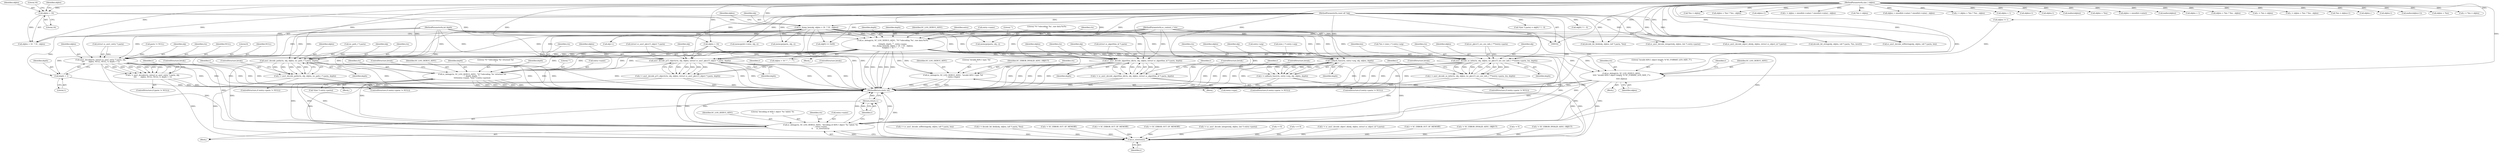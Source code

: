 digraph "0_OpenSC_a3fc7693f3a035a8a7921cffb98432944bb42740@pointer" {
"1000131" [label="(Call,sc_debug(ctx, SC_LOG_DEBUG_ASN1, \"%*.*sdecoding '%s', raw data:%s%s\n\",\n\t\tdepth, depth, \"\", entry->name,\n\t\tsc_dump_hex(obj, objlen > 16  ? 16 : objlen),\n\t\tobjlen > 16 ? \"...\" : \"\"))"];
"1000103" [label="(MethodParameterIn,sc_context_t *ctx)"];
"1000107" [label="(MethodParameterIn,int depth)"];
"1000141" [label="(Call,sc_dump_hex(obj, objlen > 16  ? 16 : objlen))"];
"1000105" [label="(MethodParameterIn,const u8 *obj)"];
"1000144" [label="(Call,objlen > 16)"];
"1000106" [label="(MethodParameterIn,size_t objlen)"];
"1000167" [label="(Call,asn1_decode(ctx, (struct sc_asn1_entry *) parm, obj,\n\t\t\t\t       objlen, NULL, NULL, 0, depth + 1))"];
"1000165" [label="(Call,r = asn1_decode(ctx, (struct sc_asn1_entry *) parm, obj,\n\t\t\t\t       objlen, NULL, NULL, 0, depth + 1))"];
"1000759" [label="(Call,sc_strerror(r))"];
"1000752" [label="(Call,sc_debug(ctx, SC_LOG_DEBUG_ASN1, \"decoding of ASN.1 object '%s' failed: %s\n\", entry->name,\n\t\t      sc_strerror(r)))"];
"1000761" [label="(Return,return r;)"];
"1000177" [label="(Call,depth + 1)"];
"1000194" [label="(Call,sc_debug(ctx, SC_LOG_DEBUG_ASN1,\n\t\t\t\t\t \"invalid ASN.1 object length: %\"SC_FORMAT_LEN_SIZE_T\"u\n\",\n\t\t\t\t\t objlen))"];
"1000232" [label="(Call,sc_debug(ctx, SC_LOG_DEBUG_ASN1, \"%*.*sdecoding '%s' returned %d\n\", depth, depth, \"\",\n\t\t\t\t\tentry->name, *((int *) entry->parm)))"];
"1000614" [label="(Call,asn1_decode_path(ctx, obj, objlen, (sc_path_t *) parm, depth))"];
"1000612" [label="(Call,r = asn1_decode_path(ctx, obj, objlen, (sc_path_t *) parm, depth))"];
"1000673" [label="(Call,asn1_decode_p15_object(ctx, obj, objlen, (struct sc_asn1_pkcs15_object *) parm, depth))"];
"1000671" [label="(Call,r = asn1_decode_p15_object(ctx, obj, objlen, (struct sc_asn1_pkcs15_object *) parm, depth))"];
"1000691" [label="(Call,sc_asn1_decode_algorithm_id(ctx, obj, objlen, (struct sc_algorithm_id *) parm, depth))"];
"1000689" [label="(Call,r = sc_asn1_decode_algorithm_id(ctx, obj, objlen, (struct sc_algorithm_id *) parm, depth))"];
"1000709" [label="(Call,asn1_decode_se_info(ctx, obj, objlen, (sc_pkcs15_sec_env_info_t ***)entry->parm, len, depth))"];
"1000707" [label="(Call,r = asn1_decode_se_info(ctx, obj, objlen, (sc_pkcs15_sec_env_info_t ***)entry->parm, len, depth))"];
"1000730" [label="(Call,callback_func(ctx, entry->arg, obj, objlen, depth))"];
"1000728" [label="(Call,r = callback_func(ctx, entry->arg, obj, objlen, depth))"];
"1000740" [label="(Call,sc_debug(ctx, SC_LOG_DEBUG_ASN1, \"invalid ASN.1 type: %d\n\", entry->type))"];
"1000422" [label="(Call,*len = objlen)"];
"1000351" [label="(Call,decode_bit_field(obj, objlen, (u8 *) parm, *len))"];
"1000731" [label="(Identifier,ctx)"];
"1000433" [label="(Call,objlen > *len ? *len : objlen)"];
"1000141" [label="(Call,sc_dump_hex(obj, objlen > 16  ? 16 : objlen))"];
"1000162" [label="(Call,parm != NULL)"];
"1000577" [label="(Call,objlen+1)"];
"1000193" [label="(Block,)"];
"1000638" [label="(Call,c = objlen > sizeof(id->value) ? sizeof(id->value) : objlen)"];
"1000491" [label="(Call,*len = objlen)"];
"1000693" [label="(Identifier,obj)"];
"1000672" [label="(Identifier,r)"];
"1000621" [label="(Identifier,depth)"];
"1000689" [label="(Call,r = sc_asn1_decode_algorithm_id(ctx, obj, objlen, (struct sc_algorithm_id *) parm, depth))"];
"1000606" [label="(ControlStructure,if (entry->parm != NULL))"];
"1000165" [label="(Call,r = asn1_decode(ctx, (struct sc_asn1_entry *) parm, obj,\n\t\t\t\t       objlen, NULL, NULL, 0, depth + 1))"];
"1000718" [label="(Identifier,len)"];
"1000233" [label="(Identifier,ctx)"];
"1000640" [label="(Call,objlen > sizeof(id->value) ? sizeof(id->value) : objlen)"];
"1000194" [label="(Call,sc_debug(ctx, SC_LOG_DEBUG_ASN1,\n\t\t\t\t\t \"invalid ASN.1 object length: %\"SC_FORMAT_LEN_SIZE_T\"u\n\",\n\t\t\t\t\t objlen))"];
"1000157" [label="(Identifier,entry)"];
"1000431" [label="(Call,c = objlen > *len ? *len : objlen)"];
"1000242" [label="(Call,*((int *) entry->parm))"];
"1000272" [label="(Call,objlen < 1)"];
"1000159" [label="(Block,)"];
"1000674" [label="(Identifier,ctx)"];
"1000390" [label="(Call,obj++)"];
"1000561" [label="(Call,objlen+1)"];
"1000297" [label="(Call,objlen-1)"];
"1000477" [label="(Call,malloc(objlen))"];
"1000221" [label="(Block,)"];
"1000742" [label="(Identifier,SC_LOG_DEBUG_ASN1)"];
"1000200" [label="(Identifier,r)"];
"1000106" [label="(MethodParameterIn,size_t objlen)"];
"1000138" [label="(Call,entry->name)"];
"1000434" [label="(Call,objlen > *len)"];
"1000584" [label="(Call,r = sc_asn1_decode_utf8string(obj, objlen, (u8 *) parm, len))"];
"1000736" [label="(Identifier,objlen)"];
"1000172" [label="(Identifier,obj)"];
"1000722" [label="(ControlStructure,if (entry->parm != NULL))"];
"1000103" [label="(MethodParameterIn,sc_context_t *ctx)"];
"1000203" [label="(Call,*((int *) parm) = obj[0] ? 1 : 0)"];
"1000117" [label="(Call,*len = (size_t *) entry->arg)"];
"1000743" [label="(Literal,\"invalid ASN.1 type: %d\n\")"];
"1000168" [label="(Identifier,ctx)"];
"1000174" [label="(Identifier,NULL)"];
"1000641" [label="(Call,objlen > sizeof(id->value))"];
"1000248" [label="(ControlStructure,break;)"];
"1000137" [label="(Literal,\"\")"];
"1000234" [label="(Identifier,SC_LOG_DEBUG_ASN1)"];
"1000744" [label="(Call,entry->type)"];
"1000176" [label="(Literal,0)"];
"1000147" [label="(Literal,16)"];
"1000146" [label="(Literal,16)"];
"1000708" [label="(Identifier,r)"];
"1000198" [label="(Identifier,objlen)"];
"1000349" [label="(Call,r = decode_bit_field(obj, objlen, (u8 *) parm, *len))"];
"1000306" [label="(Call,r = SC_ERROR_OUT_OF_MEMORY)"];
"1000751" [label="(Block,)"];
"1000224" [label="(Call,sc_asn1_decode_integer(obj, objlen, (int *) entry->parm))"];
"1000691" [label="(Call,sc_asn1_decode_algorithm_id(ctx, obj, objlen, (struct sc_algorithm_id *) parm, depth))"];
"1000710" [label="(Identifier,ctx)"];
"1000676" [label="(Identifier,objlen)"];
"1000408" [label="(Call,malloc(objlen))"];
"1000175" [label="(Identifier,NULL)"];
"1000178" [label="(Identifier,depth)"];
"1000712" [label="(Identifier,objlen)"];
"1000737" [label="(Identifier,depth)"];
"1000762" [label="(Identifier,r)"];
"1000754" [label="(Identifier,SC_LOG_DEBUG_ASN1)"];
"1000713" [label="(Call,(sc_pkcs15_sec_env_info_t ***)entry->parm)"];
"1000161" [label="(ControlStructure,if (parm != NULL))"];
"1000485" [label="(Call,r = SC_ERROR_OUT_OF_MEMORY)"];
"1000143" [label="(Call,objlen > 16  ? 16 : objlen)"];
"1000665" [label="(ControlStructure,if (entry->parm != NULL))"];
"1000526" [label="(Call,sc_asn1_decode_object_id(obj, objlen, (struct sc_object_id *) parm))"];
"1000673" [label="(Call,asn1_decode_p15_object(ctx, obj, objlen, (struct sc_asn1_pkcs15_object *) parm, depth))"];
"1000166" [label="(Identifier,r)"];
"1000384" [label="(Call,objlen > 1)"];
"1000416" [label="(Call,r = SC_ERROR_OUT_OF_MEMORY)"];
"1000613" [label="(Identifier,r)"];
"1000173" [label="(Identifier,objlen)"];
"1000222" [label="(Call,r = sc_asn1_decode_integer(obj, objlen, (int *) entry->parm))"];
"1000680" [label="(Identifier,depth)"];
"1000719" [label="(Identifier,depth)"];
"1000720" [label="(ControlStructure,break;)"];
"1000748" [label="(Identifier,SC_ERROR_INVALID_ASN1_OBJECT)"];
"1000735" [label="(Identifier,obj)"];
"1000134" [label="(Literal,\"%*.*sdecoding '%s', raw data:%s%s\n\")"];
"1000322" [label="(Call,decode_bit_string(obj, objlen, (u8 *) parm, *len, invert))"];
"1000169" [label="(Call,(struct sc_asn1_entry *) parm)"];
"1000236" [label="(Identifier,depth)"];
"1000677" [label="(Call,(struct sc_asn1_pkcs15_object *) parm)"];
"1000729" [label="(Identifier,r)"];
"1000235" [label="(Literal,\"%*.*sdecoding '%s' returned %d\n\")"];
"1000196" [label="(Identifier,SC_LOG_DEBUG_ASN1)"];
"1000502" [label="(Call,objlen > *len ? *len : objlen)"];
"1000144" [label="(Call,objlen > 16)"];
"1000740" [label="(Call,sc_debug(ctx, SC_LOG_DEBUG_ASN1, \"invalid ASN.1 type: %d\n\", entry->type))"];
"1000489" [label="(Call,c = *len = objlen)"];
"1000150" [label="(Call,objlen > 16)"];
"1000622" [label="(ControlStructure,break;)"];
"1000755" [label="(Literal,\"decoding of ASN.1 object '%s' failed: %s\n\")"];
"1000151" [label="(Identifier,objlen)"];
"1000690" [label="(Identifier,r)"];
"1000741" [label="(Identifier,ctx)"];
"1000752" [label="(Call,sc_debug(ctx, SC_LOG_DEBUG_ASN1, \"decoding of ASN.1 object '%s' failed: %s\n\", entry->name,\n\t\t      sc_strerror(r)))"];
"1000699" [label="(ControlStructure,break;)"];
"1000698" [label="(Identifier,depth)"];
"1000728" [label="(Call,r = callback_func(ctx, entry->arg, obj, objlen, depth))"];
"1000340" [label="(Call,r = 0)"];
"1000332" [label="(Call,r >= 0)"];
"1000177" [label="(Call,depth + 1)"];
"1000195" [label="(Identifier,ctx)"];
"1000617" [label="(Identifier,objlen)"];
"1000510" [label="(Call,memcpy(parm, obj, c))"];
"1000105" [label="(MethodParameterIn,const u8 *obj)"];
"1000761" [label="(Return,return r;)"];
"1000131" [label="(Call,sc_debug(ctx, SC_LOG_DEBUG_ASN1, \"%*.*sdecoding '%s', raw data:%s%s\n\",\n\t\tdepth, depth, \"\", entry->name,\n\t\tsc_dump_hex(obj, objlen > 16  ? 16 : objlen),\n\t\tobjlen > 16 ? \"...\" : \"\"))"];
"1000132" [label="(Identifier,ctx)"];
"1000586" [label="(Call,sc_asn1_decode_utf8string(obj, objlen, (u8 *) parm, len))"];
"1000148" [label="(Identifier,objlen)"];
"1000524" [label="(Call,r = sc_asn1_decode_object_id(obj, objlen, (struct sc_object_id *) parm))"];
"1000179" [label="(Literal,1)"];
"1000759" [label="(Call,sc_strerror(r))"];
"1000707" [label="(Call,r = asn1_decode_se_info(ctx, obj, objlen, (sc_pkcs15_sec_env_info_t ***)entry->parm, len, depth))"];
"1000612" [label="(Call,r = asn1_decode_path(ctx, obj, objlen, (sc_path_t *) parm, depth))"];
"1000237" [label="(Identifier,depth)"];
"1000145" [label="(Identifier,objlen)"];
"1000142" [label="(Identifier,obj)"];
"1000135" [label="(Identifier,depth)"];
"1000770" [label="(MethodReturn,static int)"];
"1000695" [label="(Call,(struct sc_algorithm_id *) parm)"];
"1000570" [label="(Call,r = SC_ERROR_OUT_OF_MEMORY)"];
"1000614" [label="(Call,asn1_decode_path(ctx, obj, objlen, (sc_path_t *) parm, depth))"];
"1000238" [label="(Literal,\"\")"];
"1000760" [label="(Identifier,r)"];
"1000149" [label="(Call,objlen > 16 ? \"...\" : \"\")"];
"1000681" [label="(ControlStructure,break;)"];
"1000730" [label="(Call,callback_func(ctx, entry->arg, obj, objlen, depth))"];
"1000618" [label="(Call,(sc_path_t *) parm)"];
"1000167" [label="(Call,asn1_decode(ctx, (struct sc_asn1_entry *) parm, obj,\n\t\t\t\t       objlen, NULL, NULL, 0, depth + 1))"];
"1000616" [label="(Identifier,obj)"];
"1000652" [label="(Call,memcpy(id->value, obj, c))"];
"1000500" [label="(Call,c = objlen > *len ? *len : objlen)"];
"1000732" [label="(Call,entry->arg)"];
"1000574" [label="(Call,*len = objlen+1)"];
"1000208" [label="(Call,obj[0] ? 1 : 0)"];
"1000197" [label="(Literal,\"invalid ASN.1 object length: %\"SC_FORMAT_LEN_SIZE_T\"u\n\")"];
"1000180" [label="(ControlStructure,break;)"];
"1000276" [label="(Call,r = SC_ERROR_INVALID_ASN1_OBJECT)"];
"1000232" [label="(Call,sc_debug(ctx, SC_LOG_DEBUG_ASN1, \"%*.*sdecoding '%s' returned %d\n\", depth, depth, \"\",\n\t\t\t\t\tentry->name, *((int *) entry->parm)))"];
"1000119" [label="(Call,(size_t *) entry->arg)"];
"1000753" [label="(Identifier,ctx)"];
"1000125" [label="(Call,r = 0)"];
"1000388" [label="(Call,objlen--)"];
"1000441" [label="(Call,memcpy(parm, obj, c))"];
"1000107" [label="(MethodParameterIn,int depth)"];
"1000190" [label="(Call,objlen != 1)"];
"1000313" [label="(Call,objlen-1)"];
"1000671" [label="(Call,r = asn1_decode_p15_object(ctx, obj, objlen, (struct sc_asn1_pkcs15_object *) parm, depth))"];
"1000136" [label="(Identifier,depth)"];
"1000711" [label="(Identifier,obj)"];
"1000560" [label="(Call,malloc(objlen+1))"];
"1000709" [label="(Call,asn1_decode_se_info(ctx, obj, objlen, (sc_pkcs15_sec_env_info_t ***)entry->parm, len, depth))"];
"1000379" [label="(Call,obj[0] == 0x00)"];
"1000503" [label="(Call,objlen > *len)"];
"1000756" [label="(Call,entry->name)"];
"1000694" [label="(Identifier,objlen)"];
"1000692" [label="(Identifier,ctx)"];
"1000133" [label="(Identifier,SC_LOG_DEBUG_ASN1)"];
"1000199" [label="(Call,r = SC_ERROR_INVALID_ASN1_OBJECT)"];
"1000701" [label="(ControlStructure,if (entry->parm != NULL))"];
"1000615" [label="(Identifier,ctx)"];
"1000683" [label="(ControlStructure,if (entry->parm != NULL))"];
"1000108" [label="(Block,)"];
"1000420" [label="(Call,c = *len = objlen)"];
"1000738" [label="(ControlStructure,break;)"];
"1000239" [label="(Call,entry->name)"];
"1000675" [label="(Identifier,obj)"];
"1000131" -> "1000108"  [label="AST: "];
"1000131" -> "1000149"  [label="CFG: "];
"1000132" -> "1000131"  [label="AST: "];
"1000133" -> "1000131"  [label="AST: "];
"1000134" -> "1000131"  [label="AST: "];
"1000135" -> "1000131"  [label="AST: "];
"1000136" -> "1000131"  [label="AST: "];
"1000137" -> "1000131"  [label="AST: "];
"1000138" -> "1000131"  [label="AST: "];
"1000141" -> "1000131"  [label="AST: "];
"1000149" -> "1000131"  [label="AST: "];
"1000157" -> "1000131"  [label="CFG: "];
"1000131" -> "1000770"  [label="DDG: "];
"1000131" -> "1000770"  [label="DDG: "];
"1000131" -> "1000770"  [label="DDG: "];
"1000131" -> "1000770"  [label="DDG: "];
"1000131" -> "1000770"  [label="DDG: "];
"1000131" -> "1000770"  [label="DDG: "];
"1000131" -> "1000770"  [label="DDG: "];
"1000103" -> "1000131"  [label="DDG: "];
"1000107" -> "1000131"  [label="DDG: "];
"1000141" -> "1000131"  [label="DDG: "];
"1000141" -> "1000131"  [label="DDG: "];
"1000131" -> "1000167"  [label="DDG: "];
"1000131" -> "1000167"  [label="DDG: "];
"1000131" -> "1000177"  [label="DDG: "];
"1000131" -> "1000194"  [label="DDG: "];
"1000131" -> "1000194"  [label="DDG: "];
"1000131" -> "1000232"  [label="DDG: "];
"1000131" -> "1000232"  [label="DDG: "];
"1000131" -> "1000232"  [label="DDG: "];
"1000131" -> "1000232"  [label="DDG: "];
"1000131" -> "1000614"  [label="DDG: "];
"1000131" -> "1000614"  [label="DDG: "];
"1000131" -> "1000673"  [label="DDG: "];
"1000131" -> "1000673"  [label="DDG: "];
"1000131" -> "1000691"  [label="DDG: "];
"1000131" -> "1000691"  [label="DDG: "];
"1000131" -> "1000709"  [label="DDG: "];
"1000131" -> "1000709"  [label="DDG: "];
"1000131" -> "1000730"  [label="DDG: "];
"1000131" -> "1000730"  [label="DDG: "];
"1000131" -> "1000740"  [label="DDG: "];
"1000131" -> "1000740"  [label="DDG: "];
"1000131" -> "1000752"  [label="DDG: "];
"1000131" -> "1000752"  [label="DDG: "];
"1000131" -> "1000752"  [label="DDG: "];
"1000103" -> "1000102"  [label="AST: "];
"1000103" -> "1000770"  [label="DDG: "];
"1000103" -> "1000167"  [label="DDG: "];
"1000103" -> "1000194"  [label="DDG: "];
"1000103" -> "1000232"  [label="DDG: "];
"1000103" -> "1000614"  [label="DDG: "];
"1000103" -> "1000673"  [label="DDG: "];
"1000103" -> "1000691"  [label="DDG: "];
"1000103" -> "1000709"  [label="DDG: "];
"1000103" -> "1000730"  [label="DDG: "];
"1000103" -> "1000740"  [label="DDG: "];
"1000103" -> "1000752"  [label="DDG: "];
"1000107" -> "1000102"  [label="AST: "];
"1000107" -> "1000770"  [label="DDG: "];
"1000107" -> "1000167"  [label="DDG: "];
"1000107" -> "1000177"  [label="DDG: "];
"1000107" -> "1000232"  [label="DDG: "];
"1000107" -> "1000614"  [label="DDG: "];
"1000107" -> "1000673"  [label="DDG: "];
"1000107" -> "1000691"  [label="DDG: "];
"1000107" -> "1000709"  [label="DDG: "];
"1000107" -> "1000730"  [label="DDG: "];
"1000141" -> "1000143"  [label="CFG: "];
"1000142" -> "1000141"  [label="AST: "];
"1000143" -> "1000141"  [label="AST: "];
"1000151" -> "1000141"  [label="CFG: "];
"1000141" -> "1000770"  [label="DDG: "];
"1000141" -> "1000770"  [label="DDG: "];
"1000105" -> "1000141"  [label="DDG: "];
"1000144" -> "1000141"  [label="DDG: "];
"1000106" -> "1000141"  [label="DDG: "];
"1000141" -> "1000167"  [label="DDG: "];
"1000141" -> "1000224"  [label="DDG: "];
"1000141" -> "1000322"  [label="DDG: "];
"1000141" -> "1000351"  [label="DDG: "];
"1000141" -> "1000379"  [label="DDG: "];
"1000141" -> "1000390"  [label="DDG: "];
"1000141" -> "1000441"  [label="DDG: "];
"1000141" -> "1000510"  [label="DDG: "];
"1000141" -> "1000526"  [label="DDG: "];
"1000141" -> "1000586"  [label="DDG: "];
"1000141" -> "1000614"  [label="DDG: "];
"1000141" -> "1000652"  [label="DDG: "];
"1000141" -> "1000673"  [label="DDG: "];
"1000141" -> "1000691"  [label="DDG: "];
"1000141" -> "1000709"  [label="DDG: "];
"1000141" -> "1000730"  [label="DDG: "];
"1000105" -> "1000102"  [label="AST: "];
"1000105" -> "1000770"  [label="DDG: "];
"1000105" -> "1000167"  [label="DDG: "];
"1000105" -> "1000203"  [label="DDG: "];
"1000105" -> "1000208"  [label="DDG: "];
"1000105" -> "1000224"  [label="DDG: "];
"1000105" -> "1000322"  [label="DDG: "];
"1000105" -> "1000351"  [label="DDG: "];
"1000105" -> "1000379"  [label="DDG: "];
"1000105" -> "1000390"  [label="DDG: "];
"1000105" -> "1000441"  [label="DDG: "];
"1000105" -> "1000510"  [label="DDG: "];
"1000105" -> "1000526"  [label="DDG: "];
"1000105" -> "1000586"  [label="DDG: "];
"1000105" -> "1000614"  [label="DDG: "];
"1000105" -> "1000652"  [label="DDG: "];
"1000105" -> "1000673"  [label="DDG: "];
"1000105" -> "1000691"  [label="DDG: "];
"1000105" -> "1000709"  [label="DDG: "];
"1000105" -> "1000730"  [label="DDG: "];
"1000144" -> "1000143"  [label="AST: "];
"1000144" -> "1000146"  [label="CFG: "];
"1000145" -> "1000144"  [label="AST: "];
"1000146" -> "1000144"  [label="AST: "];
"1000147" -> "1000144"  [label="CFG: "];
"1000148" -> "1000144"  [label="CFG: "];
"1000106" -> "1000144"  [label="DDG: "];
"1000144" -> "1000143"  [label="DDG: "];
"1000144" -> "1000150"  [label="DDG: "];
"1000106" -> "1000102"  [label="AST: "];
"1000106" -> "1000770"  [label="DDG: "];
"1000106" -> "1000143"  [label="DDG: "];
"1000106" -> "1000150"  [label="DDG: "];
"1000106" -> "1000167"  [label="DDG: "];
"1000106" -> "1000190"  [label="DDG: "];
"1000106" -> "1000194"  [label="DDG: "];
"1000106" -> "1000224"  [label="DDG: "];
"1000106" -> "1000272"  [label="DDG: "];
"1000106" -> "1000297"  [label="DDG: "];
"1000106" -> "1000313"  [label="DDG: "];
"1000106" -> "1000322"  [label="DDG: "];
"1000106" -> "1000351"  [label="DDG: "];
"1000106" -> "1000384"  [label="DDG: "];
"1000106" -> "1000388"  [label="DDG: "];
"1000106" -> "1000408"  [label="DDG: "];
"1000106" -> "1000420"  [label="DDG: "];
"1000106" -> "1000422"  [label="DDG: "];
"1000106" -> "1000431"  [label="DDG: "];
"1000106" -> "1000434"  [label="DDG: "];
"1000106" -> "1000433"  [label="DDG: "];
"1000106" -> "1000477"  [label="DDG: "];
"1000106" -> "1000489"  [label="DDG: "];
"1000106" -> "1000491"  [label="DDG: "];
"1000106" -> "1000500"  [label="DDG: "];
"1000106" -> "1000503"  [label="DDG: "];
"1000106" -> "1000502"  [label="DDG: "];
"1000106" -> "1000526"  [label="DDG: "];
"1000106" -> "1000560"  [label="DDG: "];
"1000106" -> "1000561"  [label="DDG: "];
"1000106" -> "1000574"  [label="DDG: "];
"1000106" -> "1000577"  [label="DDG: "];
"1000106" -> "1000586"  [label="DDG: "];
"1000106" -> "1000614"  [label="DDG: "];
"1000106" -> "1000638"  [label="DDG: "];
"1000106" -> "1000641"  [label="DDG: "];
"1000106" -> "1000640"  [label="DDG: "];
"1000106" -> "1000673"  [label="DDG: "];
"1000106" -> "1000691"  [label="DDG: "];
"1000106" -> "1000709"  [label="DDG: "];
"1000106" -> "1000730"  [label="DDG: "];
"1000167" -> "1000165"  [label="AST: "];
"1000167" -> "1000177"  [label="CFG: "];
"1000168" -> "1000167"  [label="AST: "];
"1000169" -> "1000167"  [label="AST: "];
"1000172" -> "1000167"  [label="AST: "];
"1000173" -> "1000167"  [label="AST: "];
"1000174" -> "1000167"  [label="AST: "];
"1000175" -> "1000167"  [label="AST: "];
"1000176" -> "1000167"  [label="AST: "];
"1000177" -> "1000167"  [label="AST: "];
"1000165" -> "1000167"  [label="CFG: "];
"1000167" -> "1000770"  [label="DDG: "];
"1000167" -> "1000770"  [label="DDG: "];
"1000167" -> "1000770"  [label="DDG: "];
"1000167" -> "1000770"  [label="DDG: "];
"1000167" -> "1000770"  [label="DDG: "];
"1000167" -> "1000770"  [label="DDG: "];
"1000167" -> "1000165"  [label="DDG: "];
"1000167" -> "1000165"  [label="DDG: "];
"1000167" -> "1000165"  [label="DDG: "];
"1000167" -> "1000165"  [label="DDG: "];
"1000167" -> "1000165"  [label="DDG: "];
"1000167" -> "1000165"  [label="DDG: "];
"1000167" -> "1000165"  [label="DDG: "];
"1000169" -> "1000167"  [label="DDG: "];
"1000150" -> "1000167"  [label="DDG: "];
"1000162" -> "1000167"  [label="DDG: "];
"1000167" -> "1000752"  [label="DDG: "];
"1000165" -> "1000161"  [label="AST: "];
"1000166" -> "1000165"  [label="AST: "];
"1000180" -> "1000165"  [label="CFG: "];
"1000165" -> "1000770"  [label="DDG: "];
"1000165" -> "1000770"  [label="DDG: "];
"1000165" -> "1000759"  [label="DDG: "];
"1000759" -> "1000752"  [label="AST: "];
"1000759" -> "1000760"  [label="CFG: "];
"1000760" -> "1000759"  [label="AST: "];
"1000752" -> "1000759"  [label="CFG: "];
"1000759" -> "1000770"  [label="DDG: "];
"1000759" -> "1000752"  [label="DDG: "];
"1000332" -> "1000759"  [label="DDG: "];
"1000728" -> "1000759"  [label="DDG: "];
"1000707" -> "1000759"  [label="DDG: "];
"1000306" -> "1000759"  [label="DDG: "];
"1000671" -> "1000759"  [label="DDG: "];
"1000349" -> "1000759"  [label="DDG: "];
"1000416" -> "1000759"  [label="DDG: "];
"1000276" -> "1000759"  [label="DDG: "];
"1000340" -> "1000759"  [label="DDG: "];
"1000584" -> "1000759"  [label="DDG: "];
"1000524" -> "1000759"  [label="DDG: "];
"1000485" -> "1000759"  [label="DDG: "];
"1000125" -> "1000759"  [label="DDG: "];
"1000570" -> "1000759"  [label="DDG: "];
"1000222" -> "1000759"  [label="DDG: "];
"1000199" -> "1000759"  [label="DDG: "];
"1000689" -> "1000759"  [label="DDG: "];
"1000612" -> "1000759"  [label="DDG: "];
"1000759" -> "1000761"  [label="DDG: "];
"1000752" -> "1000751"  [label="AST: "];
"1000753" -> "1000752"  [label="AST: "];
"1000754" -> "1000752"  [label="AST: "];
"1000755" -> "1000752"  [label="AST: "];
"1000756" -> "1000752"  [label="AST: "];
"1000762" -> "1000752"  [label="CFG: "];
"1000752" -> "1000770"  [label="DDG: "];
"1000752" -> "1000770"  [label="DDG: "];
"1000752" -> "1000770"  [label="DDG: "];
"1000752" -> "1000770"  [label="DDG: "];
"1000752" -> "1000770"  [label="DDG: "];
"1000232" -> "1000752"  [label="DDG: "];
"1000232" -> "1000752"  [label="DDG: "];
"1000232" -> "1000752"  [label="DDG: "];
"1000194" -> "1000752"  [label="DDG: "];
"1000194" -> "1000752"  [label="DDG: "];
"1000673" -> "1000752"  [label="DDG: "];
"1000730" -> "1000752"  [label="DDG: "];
"1000691" -> "1000752"  [label="DDG: "];
"1000709" -> "1000752"  [label="DDG: "];
"1000614" -> "1000752"  [label="DDG: "];
"1000761" -> "1000751"  [label="AST: "];
"1000761" -> "1000762"  [label="CFG: "];
"1000762" -> "1000761"  [label="AST: "];
"1000770" -> "1000761"  [label="CFG: "];
"1000761" -> "1000770"  [label="DDG: "];
"1000762" -> "1000761"  [label="DDG: "];
"1000177" -> "1000179"  [label="CFG: "];
"1000178" -> "1000177"  [label="AST: "];
"1000179" -> "1000177"  [label="AST: "];
"1000177" -> "1000770"  [label="DDG: "];
"1000194" -> "1000193"  [label="AST: "];
"1000194" -> "1000198"  [label="CFG: "];
"1000195" -> "1000194"  [label="AST: "];
"1000196" -> "1000194"  [label="AST: "];
"1000197" -> "1000194"  [label="AST: "];
"1000198" -> "1000194"  [label="AST: "];
"1000200" -> "1000194"  [label="CFG: "];
"1000194" -> "1000770"  [label="DDG: "];
"1000194" -> "1000770"  [label="DDG: "];
"1000194" -> "1000770"  [label="DDG: "];
"1000194" -> "1000770"  [label="DDG: "];
"1000190" -> "1000194"  [label="DDG: "];
"1000232" -> "1000221"  [label="AST: "];
"1000232" -> "1000242"  [label="CFG: "];
"1000233" -> "1000232"  [label="AST: "];
"1000234" -> "1000232"  [label="AST: "];
"1000235" -> "1000232"  [label="AST: "];
"1000236" -> "1000232"  [label="AST: "];
"1000237" -> "1000232"  [label="AST: "];
"1000238" -> "1000232"  [label="AST: "];
"1000239" -> "1000232"  [label="AST: "];
"1000242" -> "1000232"  [label="AST: "];
"1000248" -> "1000232"  [label="CFG: "];
"1000232" -> "1000770"  [label="DDG: "];
"1000232" -> "1000770"  [label="DDG: "];
"1000232" -> "1000770"  [label="DDG: "];
"1000232" -> "1000770"  [label="DDG: "];
"1000232" -> "1000770"  [label="DDG: "];
"1000232" -> "1000770"  [label="DDG: "];
"1000614" -> "1000612"  [label="AST: "];
"1000614" -> "1000621"  [label="CFG: "];
"1000615" -> "1000614"  [label="AST: "];
"1000616" -> "1000614"  [label="AST: "];
"1000617" -> "1000614"  [label="AST: "];
"1000618" -> "1000614"  [label="AST: "];
"1000621" -> "1000614"  [label="AST: "];
"1000612" -> "1000614"  [label="CFG: "];
"1000614" -> "1000770"  [label="DDG: "];
"1000614" -> "1000770"  [label="DDG: "];
"1000614" -> "1000770"  [label="DDG: "];
"1000614" -> "1000770"  [label="DDG: "];
"1000614" -> "1000770"  [label="DDG: "];
"1000614" -> "1000612"  [label="DDG: "];
"1000614" -> "1000612"  [label="DDG: "];
"1000614" -> "1000612"  [label="DDG: "];
"1000614" -> "1000612"  [label="DDG: "];
"1000614" -> "1000612"  [label="DDG: "];
"1000150" -> "1000614"  [label="DDG: "];
"1000618" -> "1000614"  [label="DDG: "];
"1000612" -> "1000606"  [label="AST: "];
"1000613" -> "1000612"  [label="AST: "];
"1000622" -> "1000612"  [label="CFG: "];
"1000612" -> "1000770"  [label="DDG: "];
"1000612" -> "1000770"  [label="DDG: "];
"1000673" -> "1000671"  [label="AST: "];
"1000673" -> "1000680"  [label="CFG: "];
"1000674" -> "1000673"  [label="AST: "];
"1000675" -> "1000673"  [label="AST: "];
"1000676" -> "1000673"  [label="AST: "];
"1000677" -> "1000673"  [label="AST: "];
"1000680" -> "1000673"  [label="AST: "];
"1000671" -> "1000673"  [label="CFG: "];
"1000673" -> "1000770"  [label="DDG: "];
"1000673" -> "1000770"  [label="DDG: "];
"1000673" -> "1000770"  [label="DDG: "];
"1000673" -> "1000770"  [label="DDG: "];
"1000673" -> "1000770"  [label="DDG: "];
"1000673" -> "1000671"  [label="DDG: "];
"1000673" -> "1000671"  [label="DDG: "];
"1000673" -> "1000671"  [label="DDG: "];
"1000673" -> "1000671"  [label="DDG: "];
"1000673" -> "1000671"  [label="DDG: "];
"1000150" -> "1000673"  [label="DDG: "];
"1000677" -> "1000673"  [label="DDG: "];
"1000671" -> "1000665"  [label="AST: "];
"1000672" -> "1000671"  [label="AST: "];
"1000681" -> "1000671"  [label="CFG: "];
"1000671" -> "1000770"  [label="DDG: "];
"1000671" -> "1000770"  [label="DDG: "];
"1000691" -> "1000689"  [label="AST: "];
"1000691" -> "1000698"  [label="CFG: "];
"1000692" -> "1000691"  [label="AST: "];
"1000693" -> "1000691"  [label="AST: "];
"1000694" -> "1000691"  [label="AST: "];
"1000695" -> "1000691"  [label="AST: "];
"1000698" -> "1000691"  [label="AST: "];
"1000689" -> "1000691"  [label="CFG: "];
"1000691" -> "1000770"  [label="DDG: "];
"1000691" -> "1000770"  [label="DDG: "];
"1000691" -> "1000770"  [label="DDG: "];
"1000691" -> "1000770"  [label="DDG: "];
"1000691" -> "1000770"  [label="DDG: "];
"1000691" -> "1000689"  [label="DDG: "];
"1000691" -> "1000689"  [label="DDG: "];
"1000691" -> "1000689"  [label="DDG: "];
"1000691" -> "1000689"  [label="DDG: "];
"1000691" -> "1000689"  [label="DDG: "];
"1000150" -> "1000691"  [label="DDG: "];
"1000695" -> "1000691"  [label="DDG: "];
"1000689" -> "1000683"  [label="AST: "];
"1000690" -> "1000689"  [label="AST: "];
"1000699" -> "1000689"  [label="CFG: "];
"1000689" -> "1000770"  [label="DDG: "];
"1000689" -> "1000770"  [label="DDG: "];
"1000709" -> "1000707"  [label="AST: "];
"1000709" -> "1000719"  [label="CFG: "];
"1000710" -> "1000709"  [label="AST: "];
"1000711" -> "1000709"  [label="AST: "];
"1000712" -> "1000709"  [label="AST: "];
"1000713" -> "1000709"  [label="AST: "];
"1000718" -> "1000709"  [label="AST: "];
"1000719" -> "1000709"  [label="AST: "];
"1000707" -> "1000709"  [label="CFG: "];
"1000709" -> "1000770"  [label="DDG: "];
"1000709" -> "1000770"  [label="DDG: "];
"1000709" -> "1000770"  [label="DDG: "];
"1000709" -> "1000770"  [label="DDG: "];
"1000709" -> "1000770"  [label="DDG: "];
"1000709" -> "1000770"  [label="DDG: "];
"1000709" -> "1000707"  [label="DDG: "];
"1000709" -> "1000707"  [label="DDG: "];
"1000709" -> "1000707"  [label="DDG: "];
"1000709" -> "1000707"  [label="DDG: "];
"1000709" -> "1000707"  [label="DDG: "];
"1000709" -> "1000707"  [label="DDG: "];
"1000150" -> "1000709"  [label="DDG: "];
"1000713" -> "1000709"  [label="DDG: "];
"1000117" -> "1000709"  [label="DDG: "];
"1000707" -> "1000701"  [label="AST: "];
"1000708" -> "1000707"  [label="AST: "];
"1000720" -> "1000707"  [label="CFG: "];
"1000707" -> "1000770"  [label="DDG: "];
"1000707" -> "1000770"  [label="DDG: "];
"1000730" -> "1000728"  [label="AST: "];
"1000730" -> "1000737"  [label="CFG: "];
"1000731" -> "1000730"  [label="AST: "];
"1000732" -> "1000730"  [label="AST: "];
"1000735" -> "1000730"  [label="AST: "];
"1000736" -> "1000730"  [label="AST: "];
"1000737" -> "1000730"  [label="AST: "];
"1000728" -> "1000730"  [label="CFG: "];
"1000730" -> "1000770"  [label="DDG: "];
"1000730" -> "1000770"  [label="DDG: "];
"1000730" -> "1000770"  [label="DDG: "];
"1000730" -> "1000770"  [label="DDG: "];
"1000730" -> "1000770"  [label="DDG: "];
"1000730" -> "1000728"  [label="DDG: "];
"1000730" -> "1000728"  [label="DDG: "];
"1000730" -> "1000728"  [label="DDG: "];
"1000730" -> "1000728"  [label="DDG: "];
"1000730" -> "1000728"  [label="DDG: "];
"1000119" -> "1000730"  [label="DDG: "];
"1000150" -> "1000730"  [label="DDG: "];
"1000728" -> "1000722"  [label="AST: "];
"1000729" -> "1000728"  [label="AST: "];
"1000738" -> "1000728"  [label="CFG: "];
"1000728" -> "1000770"  [label="DDG: "];
"1000728" -> "1000770"  [label="DDG: "];
"1000740" -> "1000159"  [label="AST: "];
"1000740" -> "1000744"  [label="CFG: "];
"1000741" -> "1000740"  [label="AST: "];
"1000742" -> "1000740"  [label="AST: "];
"1000743" -> "1000740"  [label="AST: "];
"1000744" -> "1000740"  [label="AST: "];
"1000748" -> "1000740"  [label="CFG: "];
"1000740" -> "1000770"  [label="DDG: "];
"1000740" -> "1000770"  [label="DDG: "];
"1000740" -> "1000770"  [label="DDG: "];
"1000740" -> "1000770"  [label="DDG: "];
}
